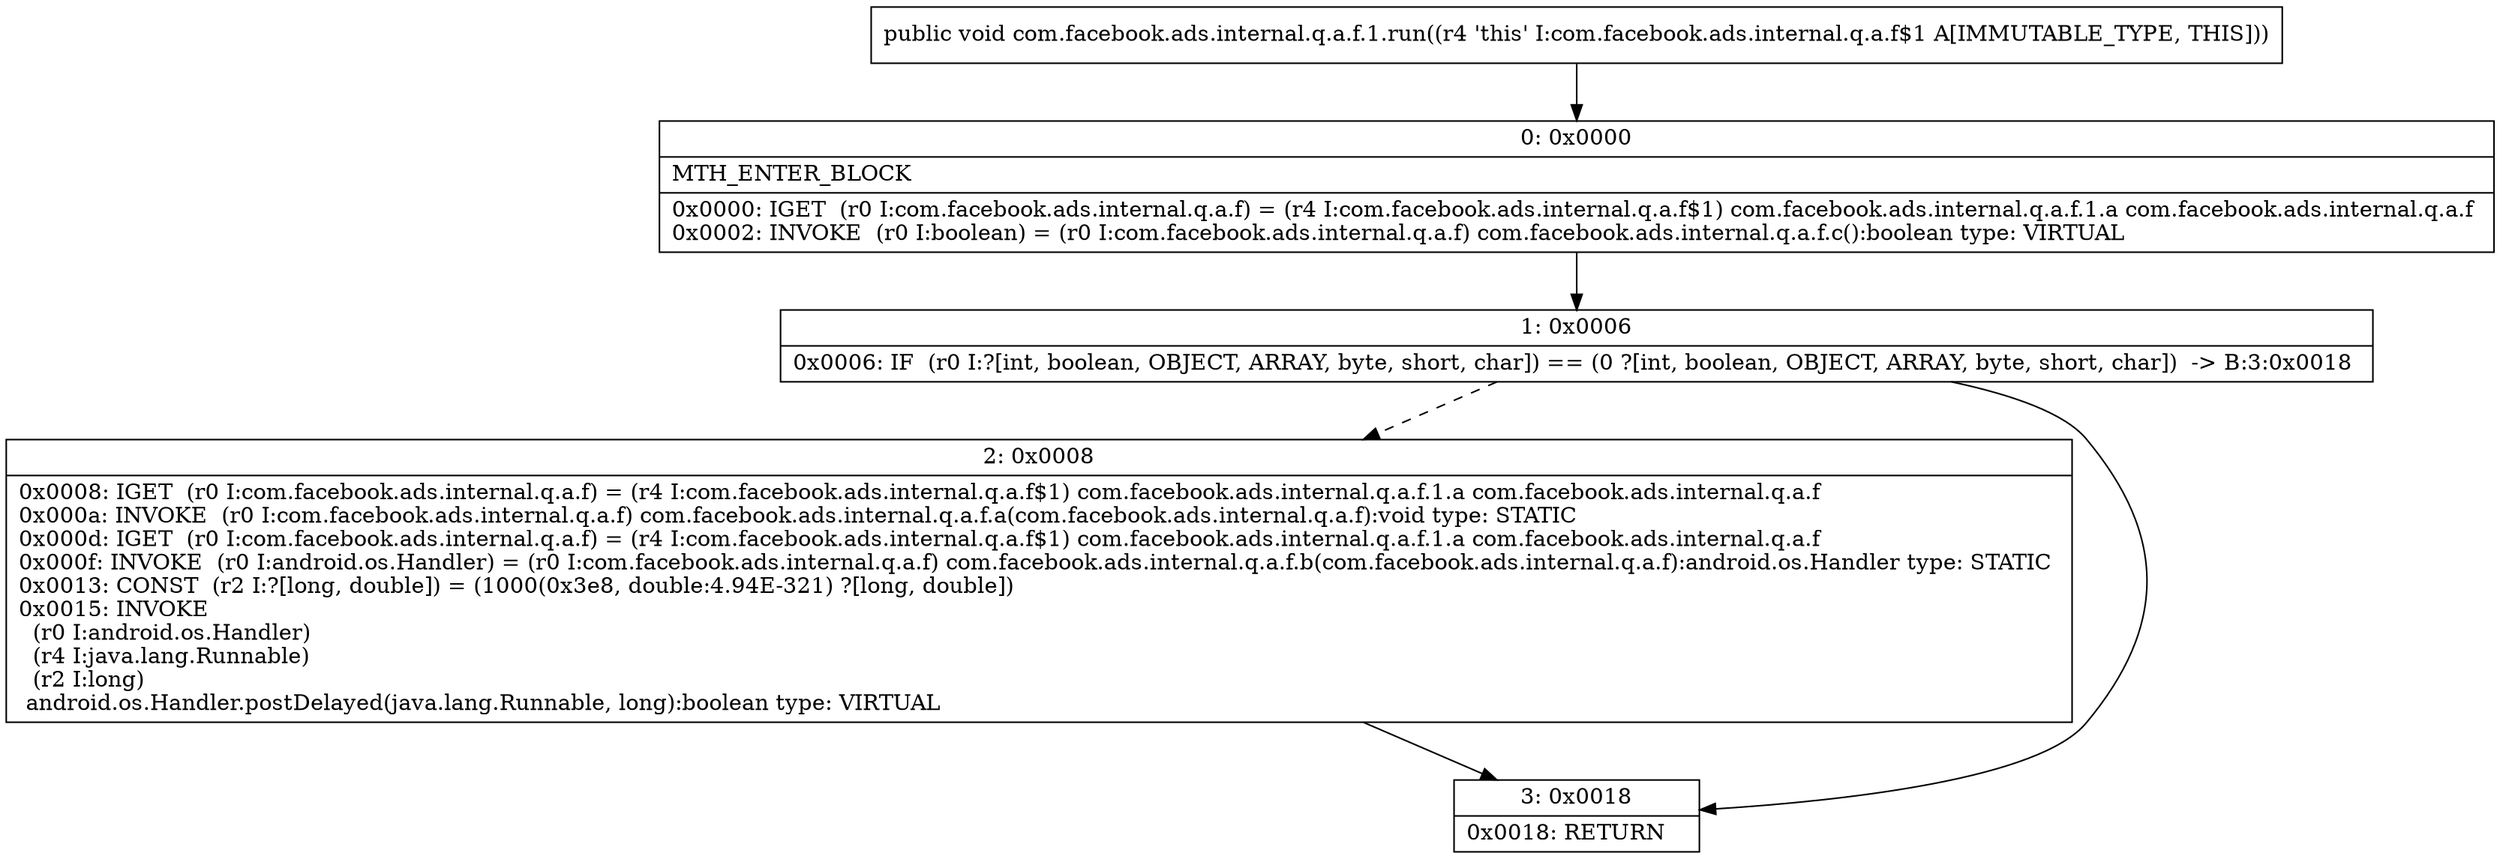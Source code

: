 digraph "CFG forcom.facebook.ads.internal.q.a.f.1.run()V" {
Node_0 [shape=record,label="{0\:\ 0x0000|MTH_ENTER_BLOCK\l|0x0000: IGET  (r0 I:com.facebook.ads.internal.q.a.f) = (r4 I:com.facebook.ads.internal.q.a.f$1) com.facebook.ads.internal.q.a.f.1.a com.facebook.ads.internal.q.a.f \l0x0002: INVOKE  (r0 I:boolean) = (r0 I:com.facebook.ads.internal.q.a.f) com.facebook.ads.internal.q.a.f.c():boolean type: VIRTUAL \l}"];
Node_1 [shape=record,label="{1\:\ 0x0006|0x0006: IF  (r0 I:?[int, boolean, OBJECT, ARRAY, byte, short, char]) == (0 ?[int, boolean, OBJECT, ARRAY, byte, short, char])  \-\> B:3:0x0018 \l}"];
Node_2 [shape=record,label="{2\:\ 0x0008|0x0008: IGET  (r0 I:com.facebook.ads.internal.q.a.f) = (r4 I:com.facebook.ads.internal.q.a.f$1) com.facebook.ads.internal.q.a.f.1.a com.facebook.ads.internal.q.a.f \l0x000a: INVOKE  (r0 I:com.facebook.ads.internal.q.a.f) com.facebook.ads.internal.q.a.f.a(com.facebook.ads.internal.q.a.f):void type: STATIC \l0x000d: IGET  (r0 I:com.facebook.ads.internal.q.a.f) = (r4 I:com.facebook.ads.internal.q.a.f$1) com.facebook.ads.internal.q.a.f.1.a com.facebook.ads.internal.q.a.f \l0x000f: INVOKE  (r0 I:android.os.Handler) = (r0 I:com.facebook.ads.internal.q.a.f) com.facebook.ads.internal.q.a.f.b(com.facebook.ads.internal.q.a.f):android.os.Handler type: STATIC \l0x0013: CONST  (r2 I:?[long, double]) = (1000(0x3e8, double:4.94E\-321) ?[long, double]) \l0x0015: INVOKE  \l  (r0 I:android.os.Handler)\l  (r4 I:java.lang.Runnable)\l  (r2 I:long)\l android.os.Handler.postDelayed(java.lang.Runnable, long):boolean type: VIRTUAL \l}"];
Node_3 [shape=record,label="{3\:\ 0x0018|0x0018: RETURN   \l}"];
MethodNode[shape=record,label="{public void com.facebook.ads.internal.q.a.f.1.run((r4 'this' I:com.facebook.ads.internal.q.a.f$1 A[IMMUTABLE_TYPE, THIS])) }"];
MethodNode -> Node_0;
Node_0 -> Node_1;
Node_1 -> Node_2[style=dashed];
Node_1 -> Node_3;
Node_2 -> Node_3;
}

